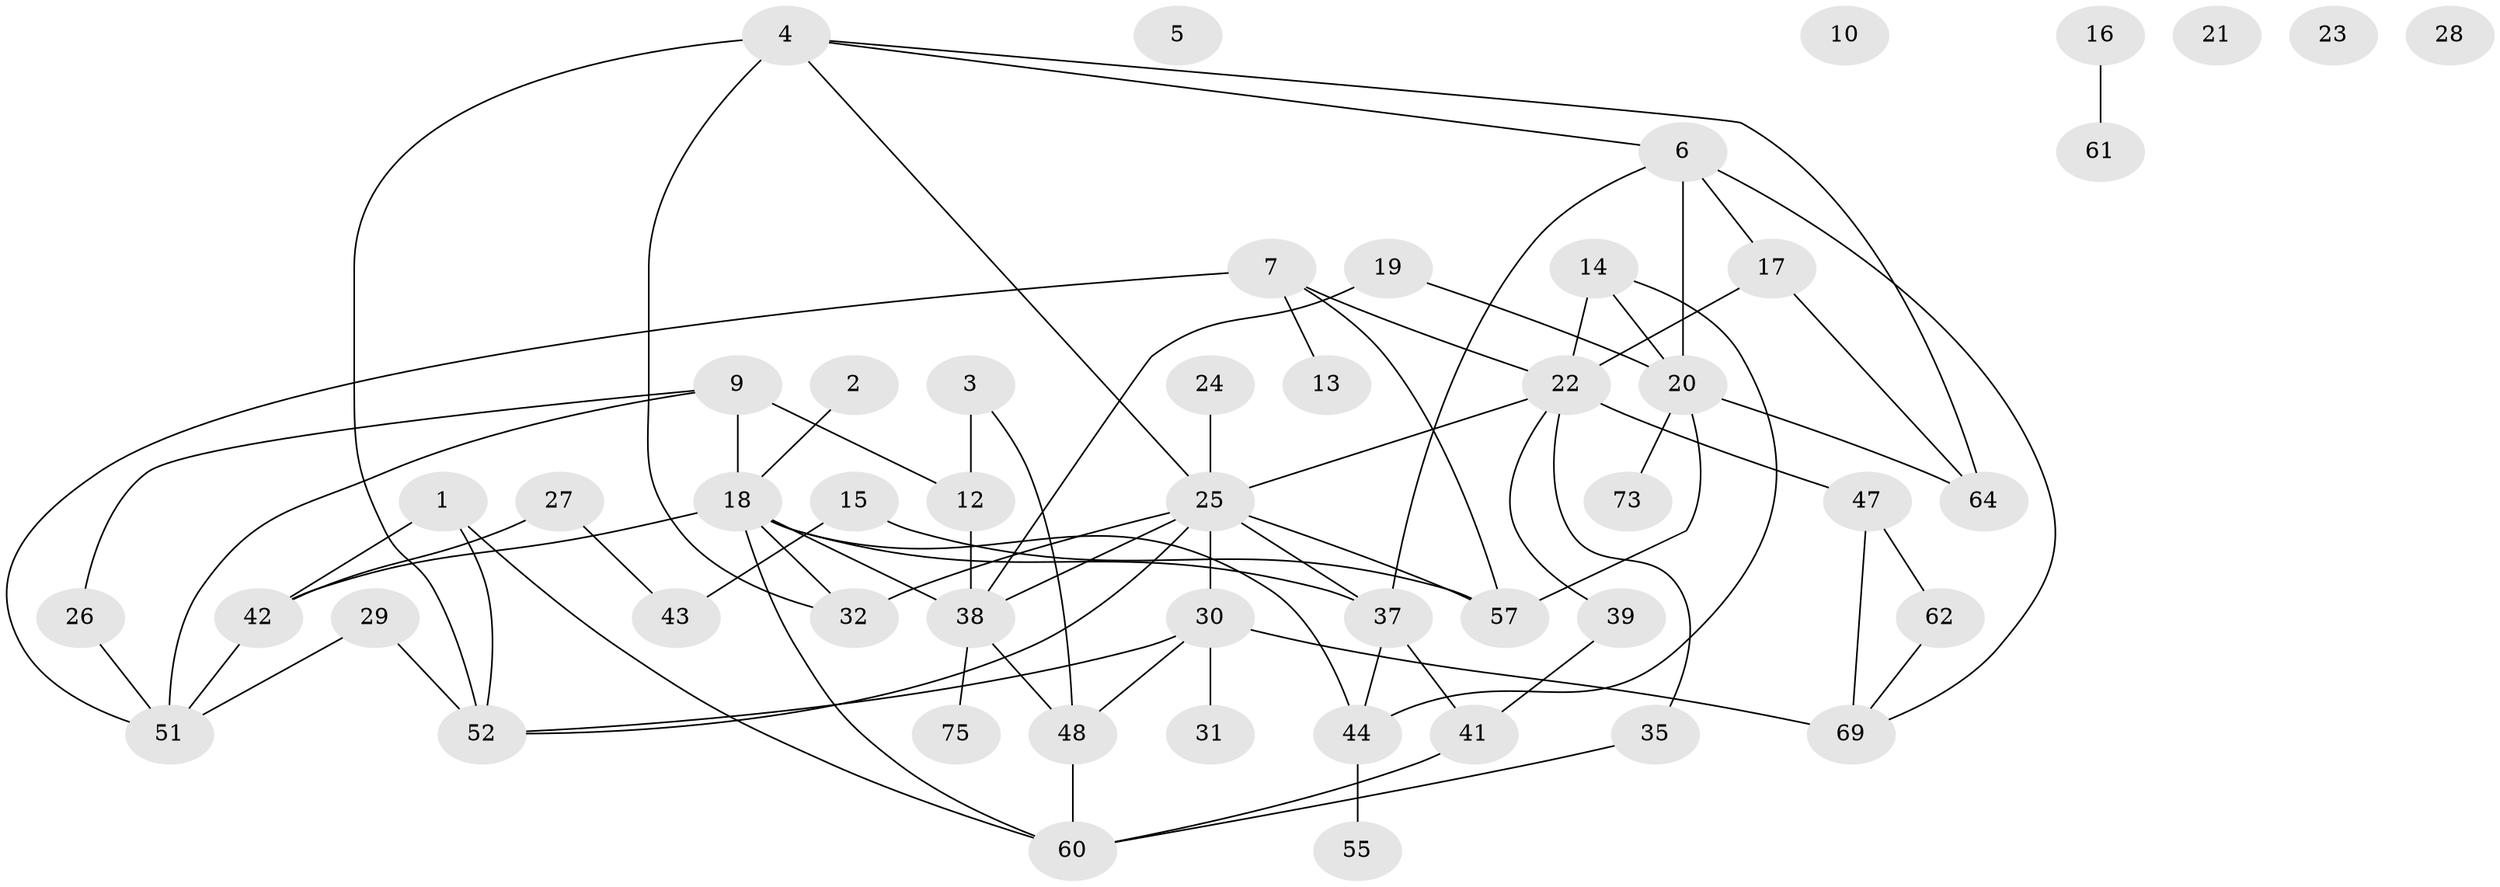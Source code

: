 // original degree distribution, {4: 0.15384615384615385, 1: 0.14102564102564102, 2: 0.3076923076923077, 0: 0.0641025641025641, 3: 0.19230769230769232, 6: 0.0641025641025641, 7: 0.038461538461538464, 5: 0.038461538461538464}
// Generated by graph-tools (version 1.1) at 2025/41/03/06/25 10:41:23]
// undirected, 51 vertices, 76 edges
graph export_dot {
graph [start="1"]
  node [color=gray90,style=filled];
  1 [super="+8"];
  2;
  3 [super="+11"];
  4 [super="+45"];
  5;
  6 [super="+34"];
  7 [super="+46"];
  9 [super="+36"];
  10;
  12 [super="+56"];
  13;
  14;
  15;
  16 [super="+49"];
  17 [super="+53"];
  18 [super="+65"];
  19 [super="+50"];
  20 [super="+72"];
  21;
  22 [super="+33"];
  23;
  24;
  25 [super="+76"];
  26;
  27;
  28;
  29;
  30 [super="+70"];
  31 [super="+54"];
  32;
  35;
  37 [super="+59"];
  38 [super="+40"];
  39;
  41 [super="+58"];
  42 [super="+68"];
  43;
  44 [super="+66"];
  47 [super="+74"];
  48 [super="+78"];
  51 [super="+67"];
  52 [super="+77"];
  55;
  57;
  60 [super="+63"];
  61;
  62;
  64;
  69 [super="+71"];
  73;
  75;
  1 -- 52;
  1 -- 60;
  1 -- 42;
  2 -- 18;
  3 -- 12;
  3 -- 48;
  4 -- 52 [weight=2];
  4 -- 32;
  4 -- 64;
  4 -- 25;
  4 -- 6;
  6 -- 20;
  6 -- 17;
  6 -- 37;
  6 -- 69;
  7 -- 13;
  7 -- 57;
  7 -- 22;
  7 -- 51;
  9 -- 18 [weight=2];
  9 -- 26;
  9 -- 51;
  9 -- 12;
  12 -- 38;
  14 -- 20;
  14 -- 44;
  14 -- 22;
  15 -- 43;
  15 -- 57;
  16 -- 61;
  17 -- 22;
  17 -- 64;
  18 -- 60;
  18 -- 32;
  18 -- 37;
  18 -- 38;
  18 -- 44;
  18 -- 42;
  19 -- 20;
  19 -- 38 [weight=2];
  20 -- 57;
  20 -- 64;
  20 -- 73;
  22 -- 35;
  22 -- 39;
  22 -- 25;
  22 -- 47;
  24 -- 25;
  25 -- 32;
  25 -- 38;
  25 -- 57;
  25 -- 37;
  25 -- 52;
  25 -- 30;
  26 -- 51;
  27 -- 43;
  27 -- 42;
  29 -- 51;
  29 -- 52;
  30 -- 48;
  30 -- 52;
  30 -- 69 [weight=2];
  30 -- 31;
  35 -- 60;
  37 -- 41;
  37 -- 44;
  38 -- 48;
  38 -- 75;
  39 -- 41;
  41 -- 60;
  42 -- 51;
  44 -- 55;
  47 -- 69 [weight=2];
  47 -- 62;
  48 -- 60;
  62 -- 69 [weight=2];
}
